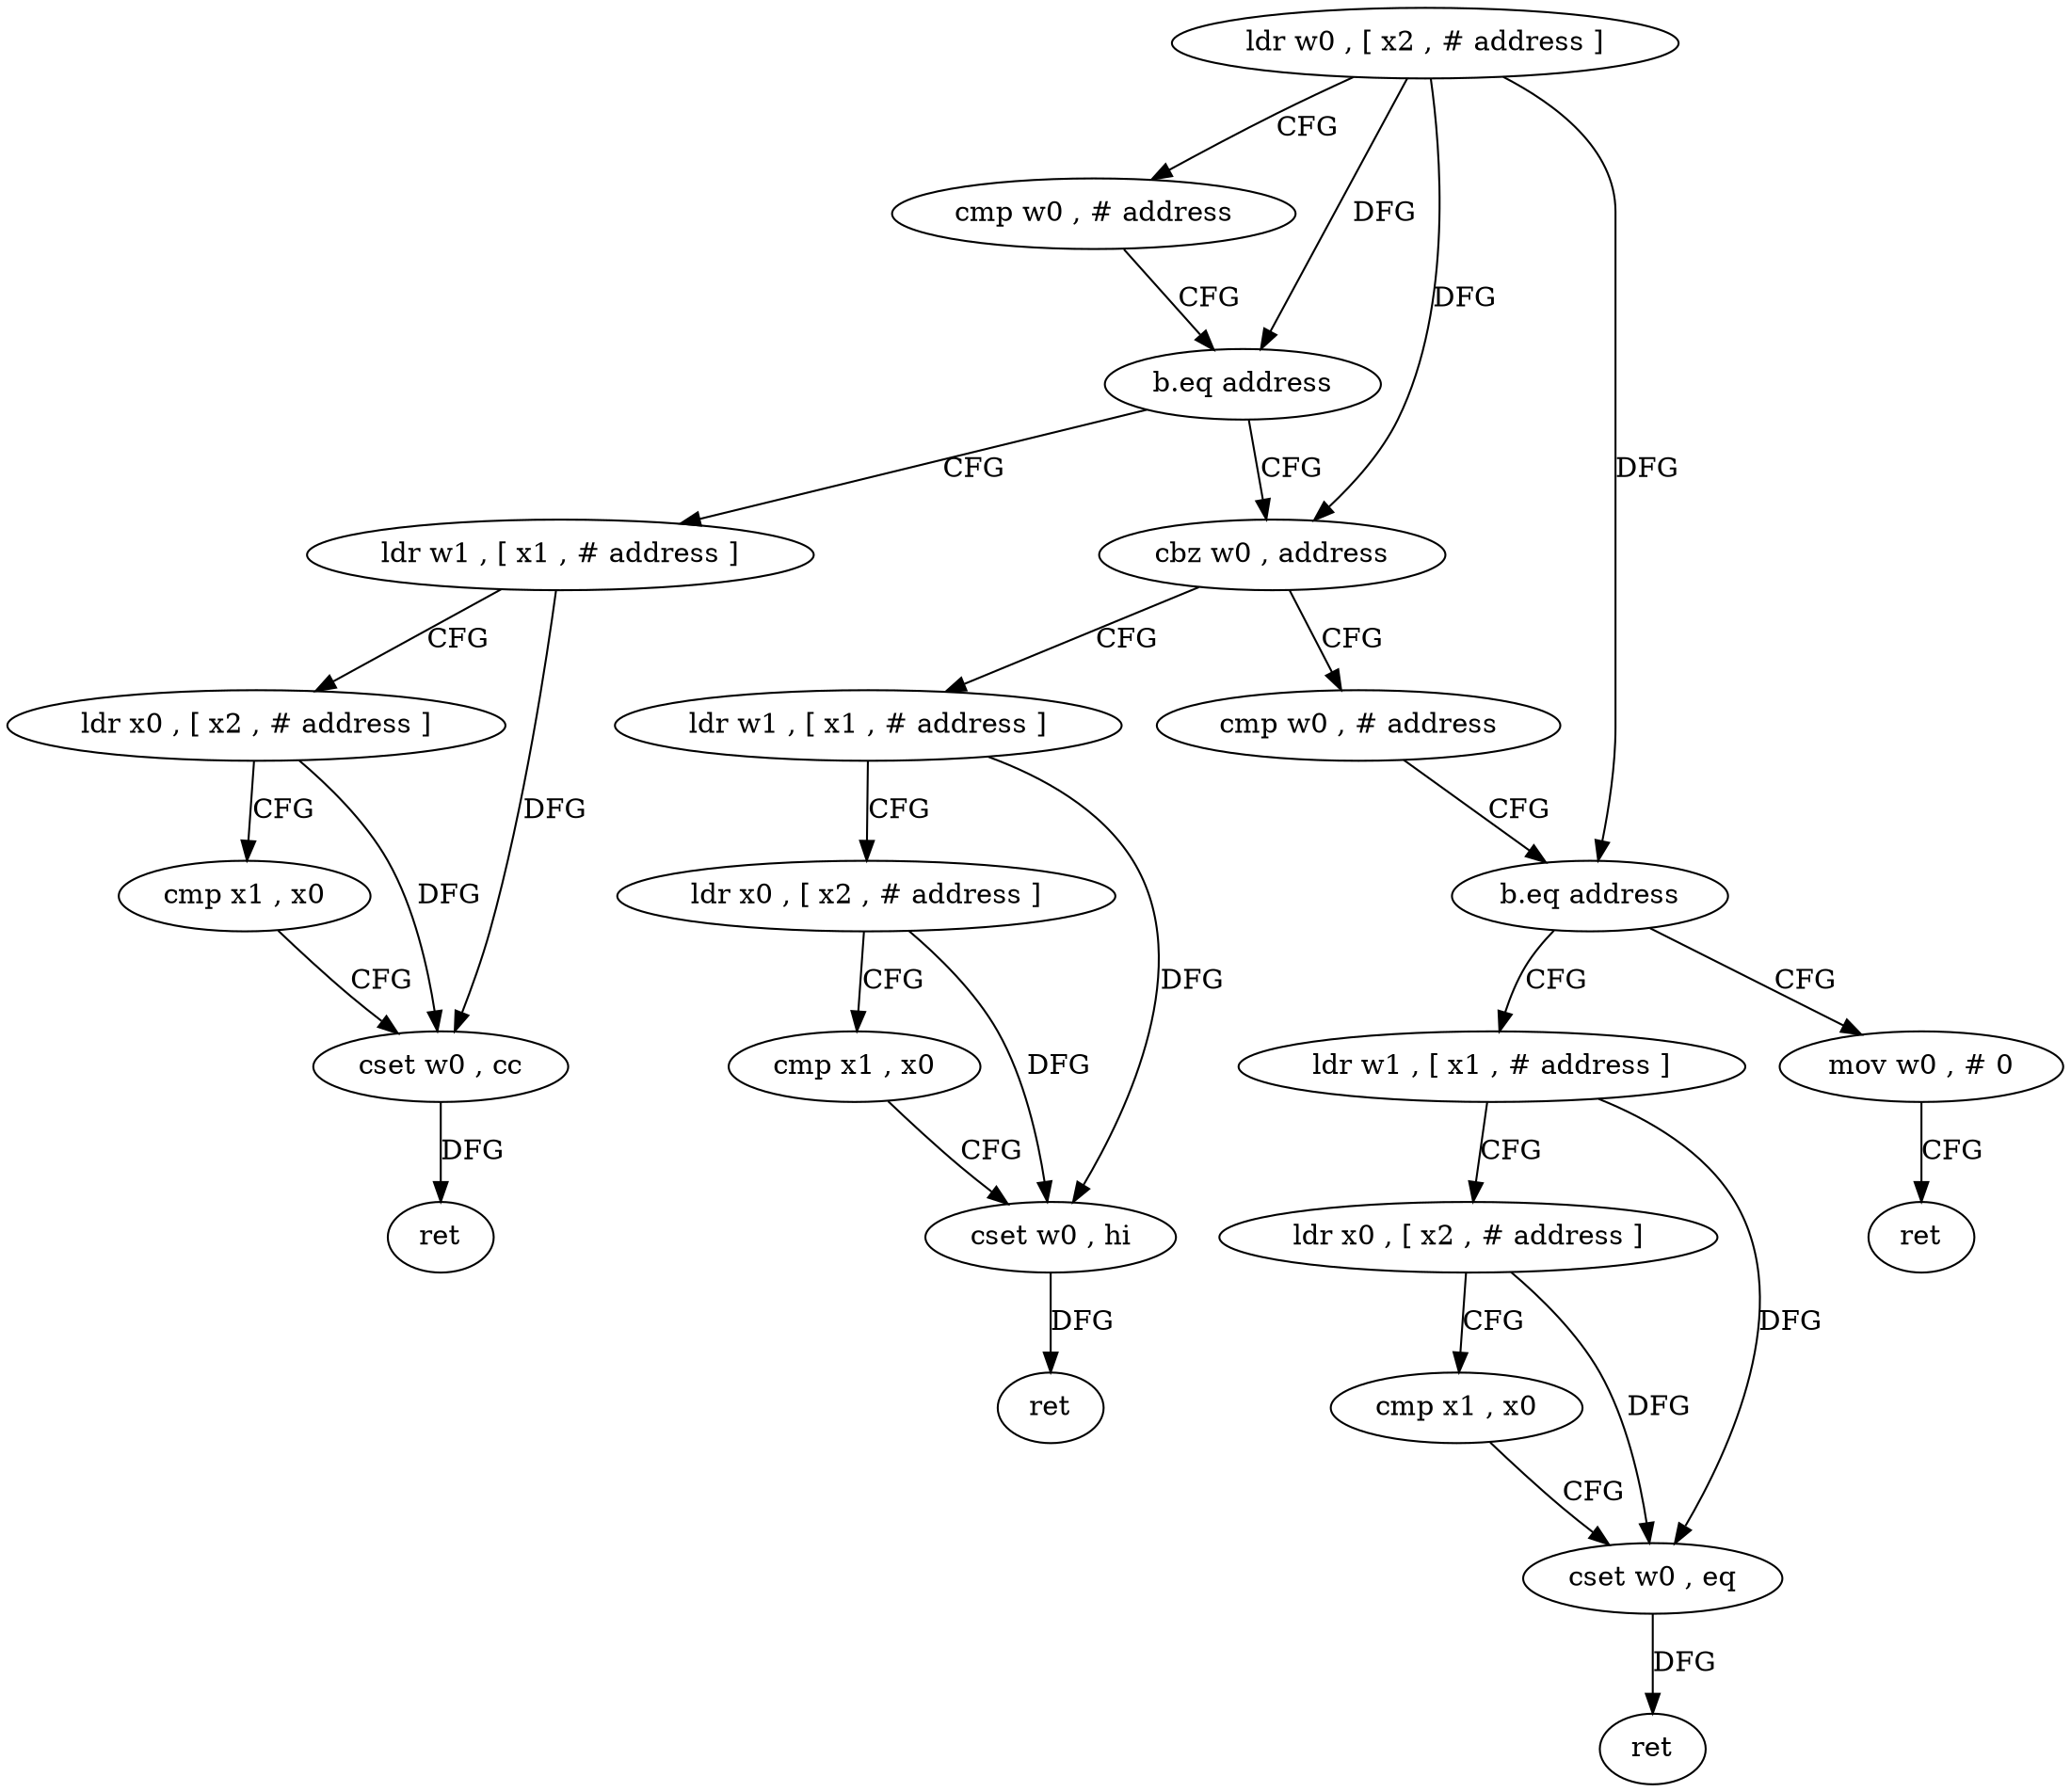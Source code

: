 digraph "func" {
"4214968" [label = "ldr w0 , [ x2 , # address ]" ]
"4214972" [label = "cmp w0 , # address" ]
"4214976" [label = "b.eq address" ]
"4215020" [label = "ldr w1 , [ x1 , # address ]" ]
"4214980" [label = "cbz w0 , address" ]
"4215024" [label = "ldr x0 , [ x2 , # address ]" ]
"4215028" [label = "cmp x1 , x0" ]
"4215032" [label = "cset w0 , cc" ]
"4215036" [label = "ret" ]
"4215000" [label = "ldr w1 , [ x1 , # address ]" ]
"4214984" [label = "cmp w0 , # address" ]
"4215004" [label = "ldr x0 , [ x2 , # address ]" ]
"4215008" [label = "cmp x1 , x0" ]
"4215012" [label = "cset w0 , hi" ]
"4215016" [label = "ret" ]
"4214988" [label = "b.eq address" ]
"4215040" [label = "ldr w1 , [ x1 , # address ]" ]
"4214992" [label = "mov w0 , # 0" ]
"4215044" [label = "ldr x0 , [ x2 , # address ]" ]
"4215048" [label = "cmp x1 , x0" ]
"4215052" [label = "cset w0 , eq" ]
"4215056" [label = "ret" ]
"4214996" [label = "ret" ]
"4214968" -> "4214972" [ label = "CFG" ]
"4214968" -> "4214976" [ label = "DFG" ]
"4214968" -> "4214980" [ label = "DFG" ]
"4214968" -> "4214988" [ label = "DFG" ]
"4214972" -> "4214976" [ label = "CFG" ]
"4214976" -> "4215020" [ label = "CFG" ]
"4214976" -> "4214980" [ label = "CFG" ]
"4215020" -> "4215024" [ label = "CFG" ]
"4215020" -> "4215032" [ label = "DFG" ]
"4214980" -> "4215000" [ label = "CFG" ]
"4214980" -> "4214984" [ label = "CFG" ]
"4215024" -> "4215028" [ label = "CFG" ]
"4215024" -> "4215032" [ label = "DFG" ]
"4215028" -> "4215032" [ label = "CFG" ]
"4215032" -> "4215036" [ label = "DFG" ]
"4215000" -> "4215004" [ label = "CFG" ]
"4215000" -> "4215012" [ label = "DFG" ]
"4214984" -> "4214988" [ label = "CFG" ]
"4215004" -> "4215008" [ label = "CFG" ]
"4215004" -> "4215012" [ label = "DFG" ]
"4215008" -> "4215012" [ label = "CFG" ]
"4215012" -> "4215016" [ label = "DFG" ]
"4214988" -> "4215040" [ label = "CFG" ]
"4214988" -> "4214992" [ label = "CFG" ]
"4215040" -> "4215044" [ label = "CFG" ]
"4215040" -> "4215052" [ label = "DFG" ]
"4214992" -> "4214996" [ label = "CFG" ]
"4215044" -> "4215048" [ label = "CFG" ]
"4215044" -> "4215052" [ label = "DFG" ]
"4215048" -> "4215052" [ label = "CFG" ]
"4215052" -> "4215056" [ label = "DFG" ]
}

